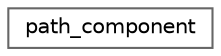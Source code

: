 digraph "Graphical Class Hierarchy"
{
 // LATEX_PDF_SIZE
  bgcolor="transparent";
  edge [fontname=Helvetica,fontsize=10,labelfontname=Helvetica,labelfontsize=10];
  node [fontname=Helvetica,fontsize=10,shape=box,height=0.2,width=0.4];
  rankdir="LR";
  Node0 [id="Node000000",label="path_component",height=0.2,width=0.4,color="grey40", fillcolor="white", style="filled",URL="$classpath__component.html",tooltip="Represents a single component of a complete 'TOML-path': either a key or an array index."];
}
